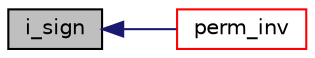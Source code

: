 digraph "i_sign"
{
  bgcolor="transparent";
  edge [fontname="Helvetica",fontsize="10",labelfontname="Helvetica",labelfontsize="10"];
  node [fontname="Helvetica",fontsize="10",shape=record];
  rankdir="LR";
  Node399 [label="i_sign",height=0.2,width=0.4,color="black", fillcolor="grey75", style="filled", fontcolor="black"];
  Node399 -> Node400 [dir="back",color="midnightblue",fontsize="10",style="solid",fontname="Helvetica"];
  Node400 [label="perm_inv",height=0.2,width=0.4,color="red",URL="$a08942.html#a806c769e1274d27767caa6125ced8729"];
}
